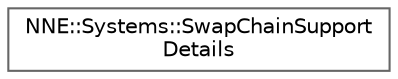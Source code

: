 digraph "Graphical Class Hierarchy"
{
 // LATEX_PDF_SIZE
  bgcolor="transparent";
  edge [fontname=Helvetica,fontsize=10,labelfontname=Helvetica,labelfontsize=10];
  node [fontname=Helvetica,fontsize=10,shape=box,height=0.2,width=0.4];
  rankdir="LR";
  Node0 [id="Node000000",label="NNE::Systems::SwapChainSupport\lDetails",height=0.2,width=0.4,color="grey40", fillcolor="white", style="filled",URL="$struct_n_n_e_1_1_systems_1_1_swap_chain_support_details.html",tooltip=" "];
}
